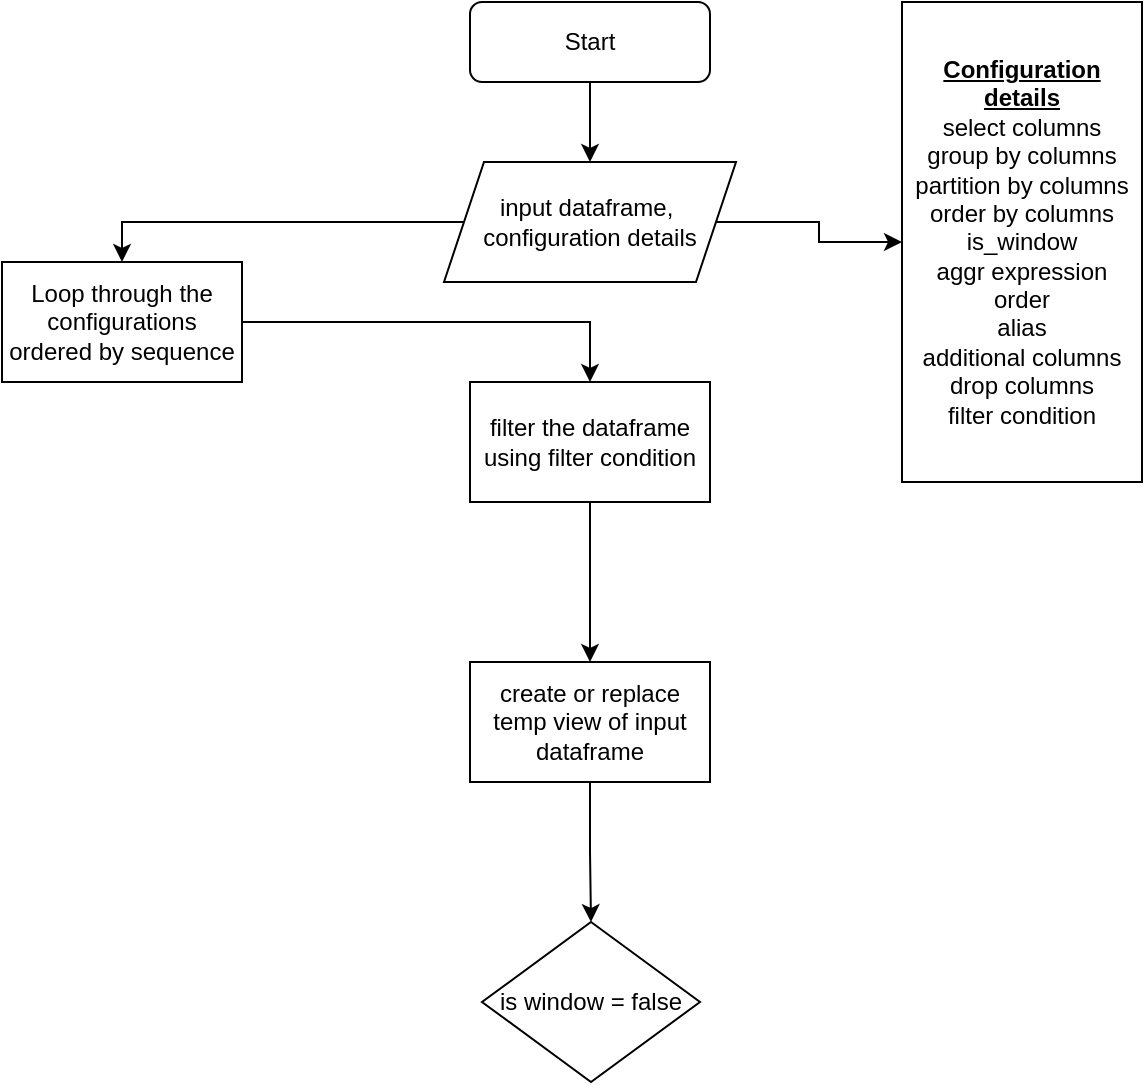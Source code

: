 <mxfile version="14.8.6" type="github">
  <diagram id="C5RBs43oDa-KdzZeNtuy" name="Page-1">
    <mxGraphModel dx="1038" dy="624" grid="1" gridSize="10" guides="1" tooltips="1" connect="1" arrows="1" fold="1" page="1" pageScale="1" pageWidth="827" pageHeight="1169" math="0" shadow="0">
      <root>
        <mxCell id="WIyWlLk6GJQsqaUBKTNV-0" />
        <mxCell id="WIyWlLk6GJQsqaUBKTNV-1" parent="WIyWlLk6GJQsqaUBKTNV-0" />
        <mxCell id="IMK7nWlDwTXxxlAkSS1M-1" value="" style="edgeStyle=orthogonalEdgeStyle;rounded=0;orthogonalLoop=1;jettySize=auto;html=1;" edge="1" parent="WIyWlLk6GJQsqaUBKTNV-1" source="WIyWlLk6GJQsqaUBKTNV-3" target="IMK7nWlDwTXxxlAkSS1M-0">
          <mxGeometry relative="1" as="geometry" />
        </mxCell>
        <mxCell id="WIyWlLk6GJQsqaUBKTNV-3" value="Start" style="rounded=1;whiteSpace=wrap;html=1;fontSize=12;glass=0;strokeWidth=1;shadow=0;" parent="WIyWlLk6GJQsqaUBKTNV-1" vertex="1">
          <mxGeometry x="354" y="40" width="120" height="40" as="geometry" />
        </mxCell>
        <mxCell id="IMK7nWlDwTXxxlAkSS1M-3" style="edgeStyle=orthogonalEdgeStyle;rounded=0;orthogonalLoop=1;jettySize=auto;html=1;entryX=0;entryY=0.5;entryDx=0;entryDy=0;" edge="1" parent="WIyWlLk6GJQsqaUBKTNV-1" source="IMK7nWlDwTXxxlAkSS1M-0" target="IMK7nWlDwTXxxlAkSS1M-2">
          <mxGeometry relative="1" as="geometry" />
        </mxCell>
        <mxCell id="IMK7nWlDwTXxxlAkSS1M-5" style="edgeStyle=orthogonalEdgeStyle;rounded=0;orthogonalLoop=1;jettySize=auto;html=1;entryX=0.5;entryY=0;entryDx=0;entryDy=0;" edge="1" parent="WIyWlLk6GJQsqaUBKTNV-1" source="IMK7nWlDwTXxxlAkSS1M-0" target="IMK7nWlDwTXxxlAkSS1M-4">
          <mxGeometry relative="1" as="geometry" />
        </mxCell>
        <mxCell id="IMK7nWlDwTXxxlAkSS1M-0" value="input dataframe,&amp;nbsp;&lt;br&gt;configuration details" style="shape=parallelogram;perimeter=parallelogramPerimeter;whiteSpace=wrap;html=1;fixedSize=1;" vertex="1" parent="WIyWlLk6GJQsqaUBKTNV-1">
          <mxGeometry x="341" y="120" width="146" height="60" as="geometry" />
        </mxCell>
        <mxCell id="IMK7nWlDwTXxxlAkSS1M-2" value="&lt;b&gt;&lt;u&gt;Configuration details&lt;br&gt;&lt;/u&gt;&lt;/b&gt;select columns&lt;br&gt;group by columns&lt;br&gt;partition by columns&lt;br&gt;order by columns&lt;br&gt;is_window&lt;br&gt;aggr expression&lt;br&gt;order&lt;br&gt;alias&lt;br&gt;additional columns&lt;br&gt;drop columns&lt;br&gt;filter condition" style="whiteSpace=wrap;html=1;" vertex="1" parent="WIyWlLk6GJQsqaUBKTNV-1">
          <mxGeometry x="570" y="40" width="120" height="240" as="geometry" />
        </mxCell>
        <mxCell id="IMK7nWlDwTXxxlAkSS1M-7" style="edgeStyle=orthogonalEdgeStyle;rounded=0;orthogonalLoop=1;jettySize=auto;html=1;entryX=0.5;entryY=0;entryDx=0;entryDy=0;" edge="1" parent="WIyWlLk6GJQsqaUBKTNV-1" source="IMK7nWlDwTXxxlAkSS1M-4" target="IMK7nWlDwTXxxlAkSS1M-6">
          <mxGeometry relative="1" as="geometry" />
        </mxCell>
        <mxCell id="IMK7nWlDwTXxxlAkSS1M-4" value="Loop through the configurations ordered by sequence" style="whiteSpace=wrap;html=1;" vertex="1" parent="WIyWlLk6GJQsqaUBKTNV-1">
          <mxGeometry x="120" y="170" width="120" height="60" as="geometry" />
        </mxCell>
        <mxCell id="IMK7nWlDwTXxxlAkSS1M-9" value="" style="edgeStyle=orthogonalEdgeStyle;rounded=0;orthogonalLoop=1;jettySize=auto;html=1;" edge="1" parent="WIyWlLk6GJQsqaUBKTNV-1" source="IMK7nWlDwTXxxlAkSS1M-6" target="IMK7nWlDwTXxxlAkSS1M-8">
          <mxGeometry relative="1" as="geometry" />
        </mxCell>
        <mxCell id="IMK7nWlDwTXxxlAkSS1M-6" value="filter the dataframe using filter condition" style="whiteSpace=wrap;html=1;" vertex="1" parent="WIyWlLk6GJQsqaUBKTNV-1">
          <mxGeometry x="354" y="230" width="120" height="60" as="geometry" />
        </mxCell>
        <mxCell id="IMK7nWlDwTXxxlAkSS1M-11" value="" style="edgeStyle=orthogonalEdgeStyle;rounded=0;orthogonalLoop=1;jettySize=auto;html=1;" edge="1" parent="WIyWlLk6GJQsqaUBKTNV-1" source="IMK7nWlDwTXxxlAkSS1M-8" target="IMK7nWlDwTXxxlAkSS1M-10">
          <mxGeometry relative="1" as="geometry" />
        </mxCell>
        <mxCell id="IMK7nWlDwTXxxlAkSS1M-8" value="create or replace temp view of input dataframe" style="whiteSpace=wrap;html=1;" vertex="1" parent="WIyWlLk6GJQsqaUBKTNV-1">
          <mxGeometry x="354" y="370" width="120" height="60" as="geometry" />
        </mxCell>
        <mxCell id="IMK7nWlDwTXxxlAkSS1M-10" value="is window = false" style="rhombus;whiteSpace=wrap;html=1;" vertex="1" parent="WIyWlLk6GJQsqaUBKTNV-1">
          <mxGeometry x="360" y="500" width="109" height="80" as="geometry" />
        </mxCell>
      </root>
    </mxGraphModel>
  </diagram>
</mxfile>
